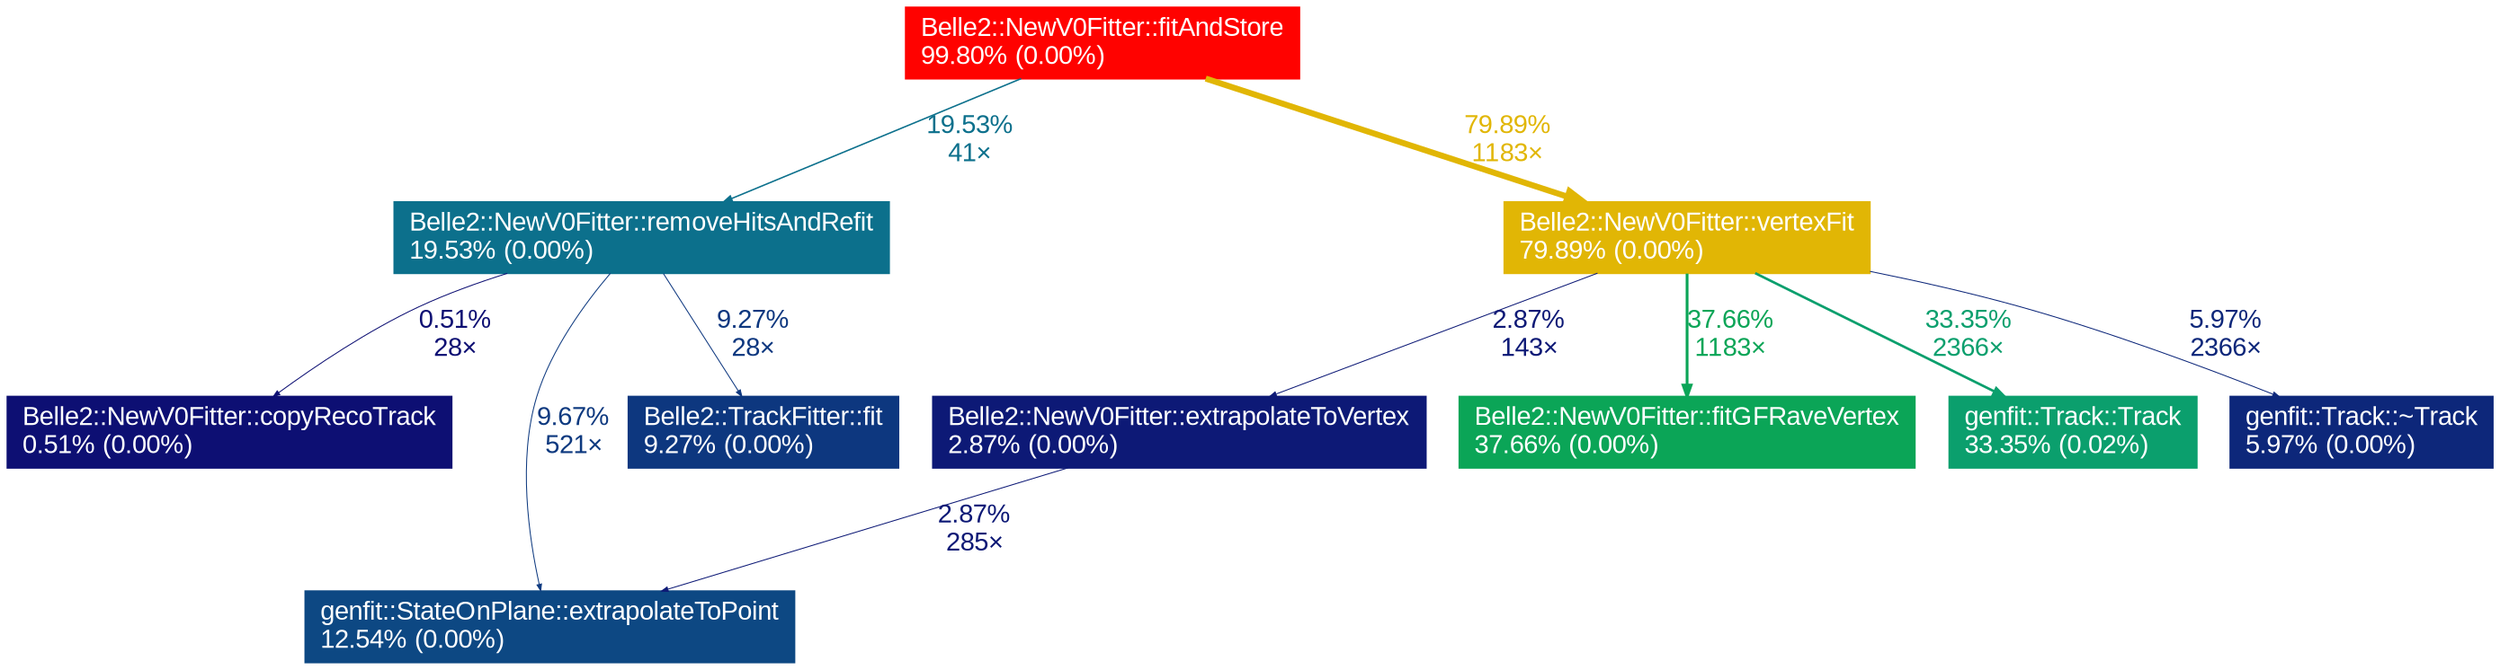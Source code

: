 digraph {
	graph [fontname=Arial];
	node [fontcolor=white,
		fontname=Arial,
		label="\N",
		shape=box,
		style=filled
	];
	edge [fontname=Arial];
	"Belle2::NewV0Fitter::copyRecoTrack(Belle2::RecoTrack const*, genfit::MeasuredStateOnPlane const&)"	[color="#0d0f73",
		fontcolor="#ffffff",
		label="Belle2::NewV0Fitter::copyRecoTrack\l0.51% (0.00%)\l"];
	"Belle2::NewV0Fitter::extrapolateToVertex(genfit::MeasuredStateOnPlane&, genfit::MeasuredStateOnPlane&, genfit::GFRaveVertex const&)"	[color="#0d1976",
		fontcolor="#ffffff",
		label="Belle2::NewV0Fitter::extrapolateToVertex\l2.87% (0.00%)\l"];
	"genfit::StateOnPlane::extrapolateToPoint(TVector3 const&, bool, bool)"	[color="#0d4883",
		fontcolor="#ffffff",
		label="genfit::StateOnPlane::extrapolateToPoint\l12.54% (0.00%)\l"];
	"Belle2::NewV0Fitter::extrapolateToVertex(genfit::MeasuredStateOnPlane&, genfit::MeasuredStateOnPlane&, genfit::GFRaveVertex const&)" -> "genfit::StateOnPlane::extrapolateToPoint(TVector3 const&, bool, bool)"	[arrowsize=0.35,
		color="#0d1976",
		fontcolor="#0d1976",
		label="2.87%\n285×",
		penwidth=0.50];
	"Belle2::NewV0Fitter::fitAndStore(Belle2::Track const*, Belle2::Track const*, Belle2::Const::ParticleType const&, bool&, bool&)"	[color="#ff0200",
		fontcolor="#ffffff",
		label="Belle2::NewV0Fitter::fitAndStore\l99.80% (0.00%)\l"];
	"Belle2::NewV0Fitter::removeHitsAndRefit(Belle2::RecoTrack const*, Belle2::RecoTrack const*, Belle2::Const::ParticleType const&)"	[color="#0c708c",
		fontcolor="#ffffff",
		label="Belle2::NewV0Fitter::removeHitsAndRefit\l19.53% (0.00%)\l"];
	"Belle2::NewV0Fitter::fitAndStore(Belle2::Track const*, Belle2::Track const*, Belle2::Const::ParticleType const&, bool&, bool&)" -> "Belle2::NewV0Fitter::removeHitsAndRefit(Belle2::RecoTrack const*, Belle2::RecoTrack const*, Belle2::Const::ParticleType const&)"	[arrowsize=0.44,
		color="#0c708c",
		fontcolor="#0c708c",
		label="19.53%\n41×",
		penwidth=0.78];
	"Belle2::NewV0Fitter::vertexFit(Belle2::RecoTrack const*, Belle2::RecoTrack const*, int, int, Belle2::Const::ParticleType const&)"	[color="#e1b605",
		fontcolor="#ffffff",
		label="Belle2::NewV0Fitter::vertexFit\l79.89% (0.00%)\l"];
	"Belle2::NewV0Fitter::fitAndStore(Belle2::Track const*, Belle2::Track const*, Belle2::Const::ParticleType const&, bool&, bool&)" -> "Belle2::NewV0Fitter::vertexFit(Belle2::RecoTrack const*, Belle2::RecoTrack const*, int, int, Belle2::Const::ParticleType const&)"	[arrowsize=0.89,
		color="#e1b605",
		fontcolor="#e1b605",
		label="79.89%\n1183×",
		penwidth=3.20];
	"Belle2::NewV0Fitter::removeHitsAndRefit(Belle2::RecoTrack const*, Belle2::RecoTrack const*, Belle2::Const::ParticleType const&)" -> "Belle2::NewV0Fitter::copyRecoTrack(Belle2::RecoTrack const*, genfit::MeasuredStateOnPlane const&)"	[arrowsize=0.35,
		color="#0d0f73",
		fontcolor="#0d0f73",
		label="0.51%\n28×",
		penwidth=0.50];
	"Belle2::NewV0Fitter::removeHitsAndRefit(Belle2::RecoTrack const*, Belle2::RecoTrack const*, Belle2::Const::ParticleType const&)" -> "genfit::StateOnPlane::extrapolateToPoint(TVector3 const&, bool, bool)"	[arrowsize=0.35,
		color="#0d397f",
		fontcolor="#0d397f",
		label="9.67%\n521×",
		penwidth=0.50];
	"Belle2::TrackFitter::fit(Belle2::RecoTrack&, Belle2::Const::ChargedStable const&, bool) const"	[color="#0d377f",
		fontcolor="#ffffff",
		label="Belle2::TrackFitter::fit\l9.27% (0.00%)\l"];
	"Belle2::NewV0Fitter::removeHitsAndRefit(Belle2::RecoTrack const*, Belle2::RecoTrack const*, Belle2::Const::ParticleType const&)" -> "Belle2::TrackFitter::fit(Belle2::RecoTrack&, Belle2::Const::ChargedStable const&, bool) const"	[arrowsize=0.35,
		color="#0d377f",
		fontcolor="#0d377f",
		label="9.27%\n28×",
		penwidth=0.50];
	"Belle2::NewV0Fitter::vertexFit(Belle2::RecoTrack const*, Belle2::RecoTrack const*, int, int, Belle2::Const::ParticleType const&)" -> "Belle2::NewV0Fitter::extrapolateToVertex(genfit::MeasuredStateOnPlane&, genfit::MeasuredStateOnPlane&, genfit::GFRaveVertex const&)"	[arrowsize=0.35,
		color="#0d1976",
		fontcolor="#0d1976",
		label="2.87%\n143×",
		penwidth=0.50];
	"Belle2::NewV0Fitter::fitGFRaveVertex(genfit::Track&, genfit::Track&, genfit::GFRaveVertex&)"	[color="#0ba557",
		fontcolor="#ffffff",
		label="Belle2::NewV0Fitter::fitGFRaveVertex\l37.66% (0.00%)\l"];
	"Belle2::NewV0Fitter::vertexFit(Belle2::RecoTrack const*, Belle2::RecoTrack const*, int, int, Belle2::Const::ParticleType const&)" -> "Belle2::NewV0Fitter::fitGFRaveVertex(genfit::Track&, genfit::Track&, genfit::GFRaveVertex&)"	[arrowsize=0.61,
		color="#0ba557",
		fontcolor="#0ba557",
		label="37.66%\n1183×",
		penwidth=1.51];
	"genfit::Track::Track(genfit::Track const&)"	[color="#0b9f6d",
		fontcolor="#ffffff",
		label="genfit::Track::Track\l33.35% (0.02%)\l"];
	"Belle2::NewV0Fitter::vertexFit(Belle2::RecoTrack const*, Belle2::RecoTrack const*, int, int, Belle2::Const::ParticleType const&)" -> "genfit::Track::Track(genfit::Track const&)"	[arrowsize=0.58,
		color="#0b9f6d",
		fontcolor="#0b9f6d",
		label="33.35%\n2366×",
		penwidth=1.33];
	"genfit::Track::~Track()"	[color="#0d277a",
		fontcolor="#ffffff",
		label="genfit::Track::~Track\l5.97% (0.00%)\l"];
	"Belle2::NewV0Fitter::vertexFit(Belle2::RecoTrack const*, Belle2::RecoTrack const*, int, int, Belle2::Const::ParticleType const&)" -> "genfit::Track::~Track()"	[arrowsize=0.35,
		color="#0d277a",
		fontcolor="#0d277a",
		label="5.97%\n2366×",
		penwidth=0.50];
}
